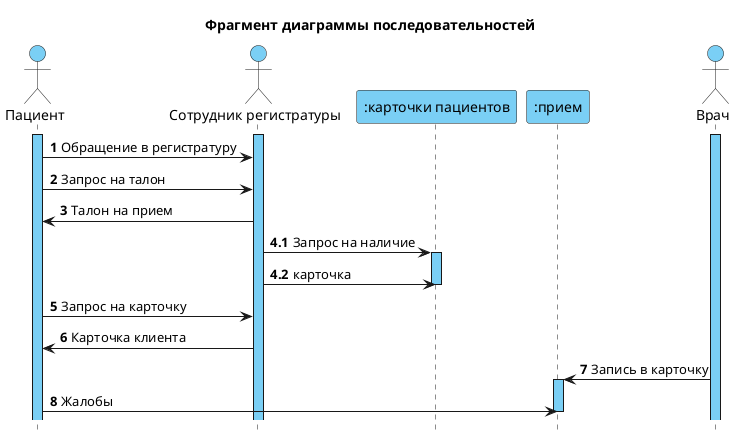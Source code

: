 @startuml
title Фрагмент диаграммы последовательностей
hide footbox
skinparam actor {
    BackgroundColor #7acff5
}
skinparam participant {
    BackgroundColor #7acff5
}

actor Пациент
actor "Сотрудник регистратуры"
participant ":карточки пациентов"
participant ":прием"
actor Врач
activate Пациент #7acff5
activate "Сотрудник регистратуры" #7acff5
activate Врач #7acff5
autonumber 1
Пациент -> "Сотрудник регистратуры": Обращение в регистратуру
Пациент -> "Сотрудник регистратуры": Запрос на талон
Пациент <- "Сотрудник регистратуры": Талон на прием
autonumber 4.1
"Сотрудник регистратуры" -> ":карточки пациентов": Запрос на наличие
activate ":карточки пациентов" #7acff5
"Сотрудник регистратуры" -> ":карточки пациентов": карточка
deactivate ":карточки пациентов"
autonumber 5
Пациент -> "Сотрудник регистратуры": Запрос на карточку 
Пациент <- "Сотрудник регистратуры": Карточка клиента
":прием" <- Врач: Запись в карточку
activate ":прием" #7acff5
Пациент -> ":прием": Жалобы
deactivate ":прием"



@enduml